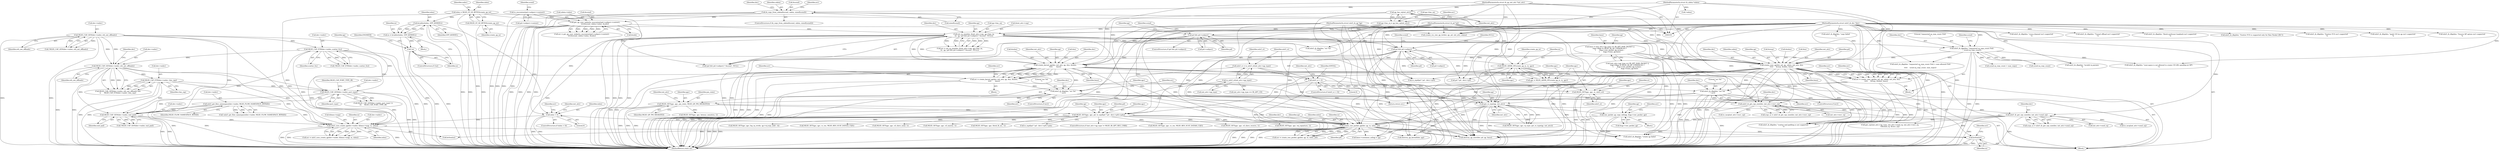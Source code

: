 digraph "0_linux_0625b4ba1a5d4703c7fb01c497bd6c156908af00@API" {
"1001424" [label="(Call,kvfree(in))"];
"1001305" [label="(Call,mlx5_core_create_qp(dev->mdev, &base->mqp, in, inlen))"];
"1001217" [label="(Call,MLX5_CAP_GEN(dev->mdev, end_pad))"];
"1000502" [label="(Call,MLX5_CAP_GEN(dev->mdev, port_type))"];
"1000326" [label="(Call,MLX5_CAP_GEN(dev->mdev, eth_net_offloads))"];
"1000371" [label="(Call,MLX5_CAP_GEN(dev->mdev, eth_net_offloads))"];
"1000332" [label="(Call,MLX5_CAP_ETH(dev->mdev, scatter_fcs))"];
"1000376" [label="(Call,MLX5_CAP_ETH(dev->mdev, vlan_cap))"];
"1000509" [label="(Call,mlx5_get_flow_namespace(dev->mdev, MLX5_FLOW_NAMESPACE_BYPASS))"];
"1000761" [label="(Call,MLX5_ADDR_OF(create_qp_in, in, qpc))"];
"1000122" [label="(Call,MLX5_ST_SZ_BYTES(create_qp_in))"];
"1000737" [label="(Call,!in)"];
"1000731" [label="(Call,in = kvzalloc(inlen, GFP_KERNEL))"];
"1000733" [label="(Call,kvzalloc(inlen, GFP_KERNEL))"];
"1000120" [label="(Call,inlen = MLX5_ST_SZ_BYTES(create_qp_in))"];
"1001252" [label="(Call,inlen < 0)"];
"1001295" [label="(Call,create_raw_packet_qp(dev, qp, in, inlen, pd))"];
"1000578" [label="(Call,set_rq_size(dev, &init_attr->cap, qp->has_rq,\n\t\t\t  qp, (pd && pd->uobject) ? &ucmd : NULL))"];
"1000106" [label="(MethodParameterIn,struct mlx5_ib_dev *dev)"];
"1000570" [label="(Call,qp->has_rq = qp_has_rq(init_attr))"];
"1000574" [label="(Call,qp_has_rq(init_attr))"];
"1000108" [label="(MethodParameterIn,struct ib_qp_init_attr *init_attr)"];
"1000110" [label="(MethodParameterIn,struct mlx5_ib_qp *qp)"];
"1000417" [label="(Call,get_qp_user_index(to_mucontext(pd->uobject->context),\n\t\t\t\t\t&ucmd, udata->inlen, &uidx))"];
"1000418" [label="(Call,to_mucontext(pd->uobject->context))"];
"1000402" [label="(Call,ib_copy_from_udata(&ucmd, udata, sizeof(ucmd)))"];
"1000109" [label="(MethodParameterIn,struct ib_udata *udata)"];
"1000710" [label="(Call,create_kernel_qp(dev, init_attr, qp, &in, &inlen,\n\t\t\t\t\t       base))"];
"1000542" [label="(Call,base = (init_attr->qp_type == IB_QPT_RAW_PACKET ||\n\t\tqp->flags & MLX5_IB_QP_UNDERLAY) ?\n\t       &qp->raw_packet_qp.rq.base :\n\t       &qp->trans_qp.base)"];
"1000687" [label="(Call,create_user_qp(dev, pd, qp, udata, init_attr, &in,\n\t\t\t\t\t     &resp, &inlen, base))"];
"1000622" [label="(Call,mlx5_ib_dbg(dev, \"requested sq_wqe_count (%d)\n\", ucmd.sq_wqe_count))"];
"1000589" [label="(Call,pd && pd->uobject)"];
"1000395" [label="(Call,pd && pd->uobject)"];
"1000107" [label="(MethodParameterIn,struct ib_pd *pd)"];
"1000702" [label="(Call,mlx5_ib_dbg(dev, \"err %d\n\", err))"];
"1000685" [label="(Call,err = create_user_qp(dev, pd, qp, udata, init_attr, &in,\n\t\t\t\t\t     &resp, &inlen, base))"];
"1000721" [label="(Call,mlx5_ib_dbg(dev, \"err %d\n\", err))"];
"1000708" [label="(Call,err = create_kernel_qp(dev, init_attr, qp, &in, &inlen,\n\t\t\t\t\t       base))"];
"1000874" [label="(Call,mlx5_ib_get_cqe_size(dev, init_attr->send_cq))"];
"1000867" [label="(Call,mlx5_ib_get_cqe_size(dev, init_attr->recv_cq))"];
"1001287" [label="(Call,raw_packet_qp_copy_info(qp, &qp->raw_packet_qp))"];
"1000948" [label="(Call,get_rx_type(qp, init_attr))"];
"1000781" [label="(Call,MLX5_SET(qpc, qpc, pd, to_mpd(pd ? pd : devr->p0)->pdn))"];
"1000770" [label="(Call,MLX5_SET(qpc, qpc, pm_state, MLX5_QP_PM_MIGRATED))"];
"1000765" [label="(Call,MLX5_SET(qpc, qpc, st, mlx5_st))"];
"1000759" [label="(Call,qpc = MLX5_ADDR_OF(create_qp_in, in, qpc))"];
"1000170" [label="(Call,mlx5_st < 0)"];
"1000163" [label="(Call,mlx5_st = to_mlx5_st(init_attr->qp_type))"];
"1000165" [label="(Call,to_mlx5_st(init_attr->qp_type))"];
"1000692" [label="(Identifier,init_attr)"];
"1000761" [label="(Call,MLX5_ADDR_OF(create_qp_in, in, qpc))"];
"1000331" [label="(Call,!MLX5_CAP_ETH(dev->mdev, scatter_fcs))"];
"1000506" [label="(Identifier,port_type)"];
"1000741" [label="(Identifier,ENOMEM)"];
"1000662" [label="(Call,mlx5_ib_dbg(dev, \"requested sq_wqe_count (%d) > max allowed (%d)\n\",\n\t\t\t\t\t    ucmd.sq_wqe_count, max_wqes))"];
"1000632" [label="(Identifier,ucmd)"];
"1000371" [label="(Call,MLX5_CAP_GEN(dev->mdev, eth_net_offloads))"];
"1000502" [label="(Call,MLX5_CAP_GEN(dev->mdev, port_type))"];
"1001297" [label="(Identifier,qp)"];
"1000370" [label="(Call,MLX5_CAP_GEN(dev->mdev, eth_net_offloads) &&\n\t\t      MLX5_CAP_ETH(dev->mdev, vlan_cap))"];
"1000107" [label="(MethodParameterIn,struct ib_pd *pd)"];
"1001294" [label="(Identifier,err)"];
"1001217" [label="(Call,MLX5_CAP_GEN(dev->mdev, end_pad))"];
"1000171" [label="(Identifier,mlx5_st)"];
"1000763" [label="(Identifier,in)"];
"1000689" [label="(Identifier,pd)"];
"1000688" [label="(Identifier,dev)"];
"1000815" [label="(Call,MLX5_SET(qpc, qpc, block_lb_mc, 1))"];
"1000297" [label="(Call,mlx5_ib_dbg(dev, \"ipoib UD lso qp isn't supported\n\"))"];
"1001309" [label="(Call,&base->mqp)"];
"1001252" [label="(Call,inlen < 0)"];
"1000377" [label="(Call,dev->mdev)"];
"1000542" [label="(Call,base = (init_attr->qp_type == IB_QPT_RAW_PACKET ||\n\t\tqp->flags & MLX5_IB_QP_UNDERLAY) ?\n\t       &qp->raw_packet_qp.rq.base :\n\t       &qp->trans_qp.base)"];
"1000703" [label="(Identifier,dev)"];
"1000775" [label="(ControlStructure,if (init_attr->qp_type != MLX5_IB_QPT_REG_UMR))"];
"1000419" [label="(Call,pd->uobject->context)"];
"1000396" [label="(Identifier,pd)"];
"1000375" [label="(Identifier,eth_net_offloads)"];
"1000416" [label="(Identifier,err)"];
"1000613" [label="(Block,)"];
"1000719" [label="(ControlStructure,if (err))"];
"1001251" [label="(ControlStructure,if (inlen < 0))"];
"1001223" [label="(Call,mlx5_ib_dbg(dev, \"scatter end padding is not supported\n\"))"];
"1000172" [label="(Literal,0)"];
"1000380" [label="(Identifier,vlan_cap)"];
"1000764" [label="(Identifier,qpc)"];
"1000122" [label="(Call,MLX5_ST_SZ_BYTES(create_qp_in))"];
"1000596" [label="(Identifier,NULL)"];
"1000769" [label="(Identifier,mlx5_st)"];
"1000425" [label="(Identifier,ucmd)"];
"1000395" [label="(Call,pd && pd->uobject)"];
"1000774" [label="(Identifier,MLX5_QP_PM_MIGRATED)"];
"1000588" [label="(Call,(pd && pd->uobject) ? &ucmd : NULL)"];
"1000515" [label="(Call,mlx5_ib_dbg(dev, \"Source QP option isn't supported\n\"))"];
"1000691" [label="(Identifier,udata)"];
"1000716" [label="(Call,&inlen)"];
"1001428" [label="(MethodReturn,static int)"];
"1001408" [label="(Call,destroy_qp_user(dev, pd, qp, base))"];
"1000712" [label="(Identifier,init_attr)"];
"1000686" [label="(Identifier,err)"];
"1000883" [label="(Call,MLX5_SET(qpc, qpc, cs_res, MLX5_RES_SCAT_DATA64_CQE))"];
"1000744" [label="(Identifier,qp)"];
"1000330" [label="(Identifier,eth_net_offloads)"];
"1000704" [label="(Literal,\"err %d\n\")"];
"1000577" [label="(Identifier,err)"];
"1001420" [label="(Call,destroy_qp_kernel(dev, qp))"];
"1000623" [label="(Identifier,dev)"];
"1000867" [label="(Call,mlx5_ib_get_cqe_size(dev, init_attr->recv_cq))"];
"1000572" [label="(Identifier,qp)"];
"1000164" [label="(Identifier,mlx5_st)"];
"1000584" [label="(Call,qp->has_rq)"];
"1000126" [label="(Identifier,mdev)"];
"1001257" [label="(Identifier,err)"];
"1000872" [label="(Call,scqe_sz = mlx5_ib_get_cqe_size(dev, init_attr->send_cq))"];
"1001299" [label="(Identifier,inlen)"];
"1001303" [label="(Call,err = mlx5_core_create_qp(dev->mdev, &base->mqp, in, inlen))"];
"1000735" [label="(Identifier,GFP_KERNEL)"];
"1000409" [label="(Call,mlx5_ib_dbg(dev, \"copy failed\n\"))"];
"1000713" [label="(Identifier,qp)"];
"1000591" [label="(Call,pd->uobject)"];
"1000394" [label="(ControlStructure,if (pd && pd->uobject))"];
"1000424" [label="(Call,&ucmd)"];
"1000770" [label="(Call,MLX5_SET(qpc, qpc, pm_state, MLX5_QP_PM_MIGRATED))"];
"1000726" [label="(Identifier,err)"];
"1000372" [label="(Call,dev->mdev)"];
"1000336" [label="(Identifier,scatter_fcs)"];
"1000580" [label="(Call,&init_attr->cap)"];
"1000622" [label="(Call,mlx5_ib_dbg(dev, \"requested sq_wqe_count (%d)\n\", ucmd.sq_wqe_count))"];
"1000325" [label="(Call,!MLX5_CAP_GEN(dev->mdev, eth_net_offloads))"];
"1000501" [label="(Call,MLX5_CAP_GEN(dev->mdev, port_type) !=\n\t\t\t     MLX5_CAP_PORT_TYPE_IB)"];
"1000690" [label="(Identifier,qp)"];
"1000418" [label="(Call,to_mucontext(pd->uobject->context))"];
"1000727" [label="(Return,return err;)"];
"1000722" [label="(Identifier,dev)"];
"1000397" [label="(Call,pd->uobject)"];
"1000417" [label="(Call,get_qp_user_index(to_mucontext(pd->uobject->context),\n\t\t\t\t\t&ucmd, udata->inlen, &uidx))"];
"1000771" [label="(Identifier,qpc)"];
"1000766" [label="(Identifier,qpc)"];
"1000165" [label="(Call,to_mlx5_st(init_attr->qp_type))"];
"1000784" [label="(Identifier,pd)"];
"1000876" [label="(Call,init_attr->send_cq)"];
"1000783" [label="(Identifier,qpc)"];
"1000738" [label="(Identifier,in)"];
"1000595" [label="(Identifier,ucmd)"];
"1000950" [label="(Identifier,init_attr)"];
"1000767" [label="(Identifier,qpc)"];
"1000240" [label="(Call,mlx5_ib_dbg(dev, \"cross-channel isn't supported\n\"))"];
"1000695" [label="(Call,&resp)"];
"1000475" [label="(Call,mlx5_ib_dbg(dev, \"Tunnel offload isn't supported\n\"))"];
"1000723" [label="(Literal,\"err %d\n\")"];
"1000782" [label="(Identifier,qpc)"];
"1000707" [label="(Block,)"];
"1000575" [label="(Identifier,init_attr)"];
"1000718" [label="(Identifier,base)"];
"1000765" [label="(Call,MLX5_SET(qpc, qpc, st, mlx5_st))"];
"1000685" [label="(Call,err = create_user_qp(dev, pd, qp, udata, init_attr, &in,\n\t\t\t\t\t     &resp, &inlen, base))"];
"1000121" [label="(Identifier,inlen)"];
"1000875" [label="(Identifier,dev)"];
"1000332" [label="(Call,MLX5_CAP_ETH(dev->mdev, scatter_fcs))"];
"1000869" [label="(Call,init_attr->recv_cq)"];
"1000410" [label="(Identifier,dev)"];
"1001298" [label="(Identifier,in)"];
"1000333" [label="(Call,dev->mdev)"];
"1001336" [label="(Call,get_cqs(init_attr->qp_type, init_attr->send_cq, init_attr->recv_cq,\n\t\t&send_cq, &recv_cq))"];
"1000120" [label="(Call,inlen = MLX5_ST_SZ_BYTES(create_qp_in))"];
"1001313" [label="(Identifier,in)"];
"1000734" [label="(Identifier,inlen)"];
"1000513" [label="(Identifier,MLX5_FLOW_NAMESPACE_BYPASS)"];
"1000848" [label="(Call,MLX5_SET(qpc, qpc, cd_slave_receive, 1))"];
"1000802" [label="(Identifier,qp)"];
"1001305" [label="(Call,mlx5_core_create_qp(dev->mdev, &base->mqp, in, inlen))"];
"1001265" [label="(Identifier,init_attr)"];
"1000576" [label="(Call,err = set_rq_size(dev, &init_attr->cap, qp->has_rq,\n\t\t\t  qp, (pd && pd->uobject) ? &ucmd : NULL))"];
"1000625" [label="(Call,ucmd.sq_wqe_count)"];
"1000733" [label="(Call,kvzalloc(inlen, GFP_KERNEL))"];
"1000768" [label="(Identifier,st)"];
"1000406" [label="(Call,sizeof(ucmd))"];
"1001218" [label="(Call,dev->mdev)"];
"1001322" [label="(Call,kvfree(in))"];
"1000503" [label="(Call,dev->mdev)"];
"1001254" [label="(Literal,0)"];
"1000874" [label="(Call,mlx5_ib_get_cqe_size(dev, init_attr->send_cq))"];
"1001314" [label="(Identifier,inlen)"];
"1000378" [label="(Identifier,dev)"];
"1000401" [label="(ControlStructure,if (ib_copy_from_udata(&ucmd, udata, sizeof(ucmd))))"];
"1000110" [label="(MethodParameterIn,struct mlx5_ib_qp *qp)"];
"1000579" [label="(Identifier,dev)"];
"1000868" [label="(Identifier,dev)"];
"1000169" [label="(ControlStructure,if (mlx5_st < 0))"];
"1000106" [label="(MethodParameterIn,struct mlx5_ib_dev *dev)"];
"1000759" [label="(Call,qpc = MLX5_ADDR_OF(create_qp_in, in, qpc))"];
"1000804" [label="(Call,MLX5_SET(qpc, qpc, wq_signature, 1))"];
"1000737" [label="(Call,!in)"];
"1000710" [label="(Call,create_kernel_qp(dev, init_attr, qp, &in, &inlen,\n\t\t\t\t\t       base))"];
"1000702" [label="(Call,mlx5_ib_dbg(dev, \"err %d\n\", err))"];
"1000166" [label="(Call,init_attr->qp_type)"];
"1000405" [label="(Identifier,udata)"];
"1000714" [label="(Call,&in)"];
"1000709" [label="(Identifier,err)"];
"1000720" [label="(Identifier,err)"];
"1000327" [label="(Call,dev->mdev)"];
"1000123" [label="(Identifier,create_qp_in)"];
"1000537" [label="(Identifier,qp)"];
"1000701" [label="(Identifier,err)"];
"1000724" [label="(Identifier,err)"];
"1000787" [label="(Call,pd ? pd : devr->p0)"];
"1000578" [label="(Call,set_rq_size(dev, &init_attr->cap, qp->has_rq,\n\t\t\t  qp, (pd && pd->uobject) ? &ucmd : NULL))"];
"1000404" [label="(Identifier,ucmd)"];
"1000697" [label="(Call,&inlen)"];
"1001296" [label="(Identifier,dev)"];
"1000415" [label="(Call,err = get_qp_user_index(to_mucontext(pd->uobject->context),\n\t\t\t\t\t&ucmd, udata->inlen, &uidx))"];
"1001253" [label="(Identifier,inlen)"];
"1001159" [label="(Call,to_mcq(init_attr->recv_cq))"];
"1000762" [label="(Identifier,create_qp_in)"];
"1000326" [label="(Call,MLX5_CAP_GEN(dev->mdev, eth_net_offloads))"];
"1000570" [label="(Call,qp->has_rq = qp_has_rq(init_attr))"];
"1000693" [label="(Call,&in)"];
"1000923" [label="(Call,MLX5_SET(qpc, qpc, log_rq_stride, qp->rq.wqe_shift - 4))"];
"1001288" [label="(Identifier,qp)"];
"1000795" [label="(Call,MLX5_SET(qpc, qpc, latency_sensitive, 1))"];
"1000175" [label="(Identifier,EINVAL)"];
"1000649" [label="(Call,mlx5_ib_dbg(dev, \"invalid rq params\n\"))"];
"1001273" [label="(Block,)"];
"1000210" [label="(Call,mlx5_ib_dbg(dev, \"block multicast loopback isn't supported\n\"))"];
"1000508" [label="(Call,!mlx5_get_flow_namespace(dev->mdev, MLX5_FLOW_NAMESPACE_BYPASS))"];
"1000108" [label="(MethodParameterIn,struct ib_qp_init_attr *init_attr)"];
"1000402" [label="(Call,ib_copy_from_udata(&ucmd, udata, sizeof(ucmd)))"];
"1000600" [label="(Call,mlx5_ib_dbg(dev, \"err %d\n\", err))"];
"1001143" [label="(Call,to_mcq(init_attr->send_cq))"];
"1001289" [label="(Call,&qp->raw_packet_qp)"];
"1000711" [label="(Identifier,dev)"];
"1000178" [label="(Identifier,init_attr)"];
"1000163" [label="(Call,mlx5_st = to_mlx5_st(init_attr->qp_type))"];
"1001293" [label="(Call,err = create_raw_packet_qp(dev, qp, in, inlen, pd))"];
"1000281" [label="(Call,init_attr->qp_type == IB_QPT_UD)"];
"1000656" [label="(Call,ucmd.sq_wqe_count > max_wqes)"];
"1001300" [label="(Identifier,pd)"];
"1000574" [label="(Call,qp_has_rq(init_attr))"];
"1000778" [label="(Identifier,init_attr)"];
"1001424" [label="(Call,kvfree(in))"];
"1000944" [label="(Call,MLX5_SET(qpc, qpc, rq_type, get_rx_type(qp, init_attr)))"];
"1000732" [label="(Identifier,in)"];
"1000589" [label="(Call,pd && pd->uobject)"];
"1000507" [label="(Identifier,MLX5_CAP_PORT_TYPE_IB)"];
"1000948" [label="(Call,get_rx_type(qp, init_attr))"];
"1000317" [label="(Call,mlx5_ib_dbg(dev, \"Scatter FCS is supported only for Raw Packet QPs\"))"];
"1000403" [label="(Call,&ucmd)"];
"1000889" [label="(Call,MLX5_SET(qpc, qpc, cs_res, MLX5_RES_SCAT_DATA32_CQE))"];
"1000837" [label="(Call,MLX5_SET(qpc, qpc, cd_slave_send, 1))"];
"1000865" [label="(Call,rcqe_sz = mlx5_ib_get_cqe_size(dev, init_attr->recv_cq))"];
"1000700" [label="(ControlStructure,if (err))"];
"1000590" [label="(Identifier,pd)"];
"1001295" [label="(Call,create_raw_packet_qp(dev, qp, in, inlen, pd))"];
"1001425" [label="(Identifier,in)"];
"1001324" [label="(Call,base->container_mibqp = qp)"];
"1000786" [label="(Call,to_mpd(pd ? pd : devr->p0))"];
"1000376" [label="(Call,MLX5_CAP_ETH(dev->mdev, vlan_cap))"];
"1000772" [label="(Identifier,qpc)"];
"1000687" [label="(Call,create_user_qp(dev, pd, qp, udata, init_attr, &in,\n\t\t\t\t\t     &resp, &inlen, base))"];
"1001306" [label="(Call,dev->mdev)"];
"1000587" [label="(Identifier,qp)"];
"1001287" [label="(Call,raw_packet_qp_copy_info(qp, &qp->raw_packet_qp))"];
"1001427" [label="(Identifier,err)"];
"1000736" [label="(ControlStructure,if (!in))"];
"1000543" [label="(Identifier,base)"];
"1000624" [label="(Literal,\"requested sq_wqe_count (%d)\n\")"];
"1001221" [label="(Identifier,end_pad)"];
"1001216" [label="(Call,!MLX5_CAP_GEN(dev->mdev, end_pad))"];
"1000109" [label="(MethodParameterIn,struct ib_udata *udata)"];
"1000509" [label="(Call,mlx5_get_flow_namespace(dev->mdev, MLX5_FLOW_NAMESPACE_BYPASS))"];
"1000785" [label="(Call,to_mpd(pd ? pd : devr->p0)->pdn)"];
"1000826" [label="(Call,MLX5_SET(qpc, qpc, cd_master, 1))"];
"1000773" [label="(Identifier,pm_state)"];
"1000170" [label="(Call,mlx5_st < 0)"];
"1000760" [label="(Identifier,qpc)"];
"1000705" [label="(Identifier,err)"];
"1000544" [label="(Call,(init_attr->qp_type == IB_QPT_RAW_PACKET ||\n\t\tqp->flags & MLX5_IB_QP_UNDERLAY) ?\n\t       &qp->raw_packet_qp.rq.base :\n\t       &qp->trans_qp.base)"];
"1000679" [label="(Call,mlx5_ib_dbg(dev, \"user-space is not allowed to create UD QPs spoofing as QP1\n\"))"];
"1000426" [label="(Call,udata->inlen)"];
"1000731" [label="(Call,in = kvzalloc(inlen, GFP_KERNEL))"];
"1000111" [label="(Block,)"];
"1001318" [label="(Call,mlx5_ib_dbg(dev, \"create qp failed\n\"))"];
"1000730" [label="(Block,)"];
"1000338" [label="(Call,mlx5_ib_dbg(dev, \"Scatter FCS isn't supported\n\"))"];
"1000721" [label="(Call,mlx5_ib_dbg(dev, \"err %d\n\", err))"];
"1000781" [label="(Call,MLX5_SET(qpc, qpc, pd, to_mpd(pd ? pd : devr->p0)->pdn))"];
"1000189" [label="(Call,create_rss_raw_qp_tir(dev, qp, pd, init_attr, udata))"];
"1000699" [label="(Identifier,base)"];
"1000510" [label="(Call,dev->mdev)"];
"1000429" [label="(Call,&uidx)"];
"1000949" [label="(Identifier,qp)"];
"1000571" [label="(Call,qp->has_rq)"];
"1000182" [label="(Call,!udata)"];
"1000708" [label="(Call,err = create_kernel_qp(dev, init_attr, qp, &in, &inlen,\n\t\t\t\t\t       base))"];
"1001424" -> "1000111"  [label="AST: "];
"1001424" -> "1001425"  [label="CFG: "];
"1001425" -> "1001424"  [label="AST: "];
"1001427" -> "1001424"  [label="CFG: "];
"1001424" -> "1001428"  [label="DDG: "];
"1001424" -> "1001428"  [label="DDG: "];
"1001305" -> "1001424"  [label="DDG: "];
"1000761" -> "1001424"  [label="DDG: "];
"1001295" -> "1001424"  [label="DDG: "];
"1001305" -> "1001303"  [label="AST: "];
"1001305" -> "1001314"  [label="CFG: "];
"1001306" -> "1001305"  [label="AST: "];
"1001309" -> "1001305"  [label="AST: "];
"1001313" -> "1001305"  [label="AST: "];
"1001314" -> "1001305"  [label="AST: "];
"1001303" -> "1001305"  [label="CFG: "];
"1001305" -> "1001428"  [label="DDG: "];
"1001305" -> "1001428"  [label="DDG: "];
"1001305" -> "1001428"  [label="DDG: "];
"1001305" -> "1001303"  [label="DDG: "];
"1001305" -> "1001303"  [label="DDG: "];
"1001305" -> "1001303"  [label="DDG: "];
"1001305" -> "1001303"  [label="DDG: "];
"1001217" -> "1001305"  [label="DDG: "];
"1000502" -> "1001305"  [label="DDG: "];
"1000371" -> "1001305"  [label="DDG: "];
"1000376" -> "1001305"  [label="DDG: "];
"1000332" -> "1001305"  [label="DDG: "];
"1000326" -> "1001305"  [label="DDG: "];
"1000509" -> "1001305"  [label="DDG: "];
"1000761" -> "1001305"  [label="DDG: "];
"1001252" -> "1001305"  [label="DDG: "];
"1001305" -> "1001322"  [label="DDG: "];
"1001217" -> "1001216"  [label="AST: "];
"1001217" -> "1001221"  [label="CFG: "];
"1001218" -> "1001217"  [label="AST: "];
"1001221" -> "1001217"  [label="AST: "];
"1001216" -> "1001217"  [label="CFG: "];
"1001217" -> "1001428"  [label="DDG: "];
"1001217" -> "1001428"  [label="DDG: "];
"1001217" -> "1001216"  [label="DDG: "];
"1001217" -> "1001216"  [label="DDG: "];
"1000502" -> "1001217"  [label="DDG: "];
"1000371" -> "1001217"  [label="DDG: "];
"1000376" -> "1001217"  [label="DDG: "];
"1000332" -> "1001217"  [label="DDG: "];
"1000326" -> "1001217"  [label="DDG: "];
"1000509" -> "1001217"  [label="DDG: "];
"1000502" -> "1000501"  [label="AST: "];
"1000502" -> "1000506"  [label="CFG: "];
"1000503" -> "1000502"  [label="AST: "];
"1000506" -> "1000502"  [label="AST: "];
"1000507" -> "1000502"  [label="CFG: "];
"1000502" -> "1001428"  [label="DDG: "];
"1000502" -> "1001428"  [label="DDG: "];
"1000502" -> "1000501"  [label="DDG: "];
"1000502" -> "1000501"  [label="DDG: "];
"1000326" -> "1000502"  [label="DDG: "];
"1000371" -> "1000502"  [label="DDG: "];
"1000376" -> "1000502"  [label="DDG: "];
"1000332" -> "1000502"  [label="DDG: "];
"1000502" -> "1000509"  [label="DDG: "];
"1000326" -> "1000325"  [label="AST: "];
"1000326" -> "1000330"  [label="CFG: "];
"1000327" -> "1000326"  [label="AST: "];
"1000330" -> "1000326"  [label="AST: "];
"1000325" -> "1000326"  [label="CFG: "];
"1000326" -> "1001428"  [label="DDG: "];
"1000326" -> "1001428"  [label="DDG: "];
"1000326" -> "1000325"  [label="DDG: "];
"1000326" -> "1000325"  [label="DDG: "];
"1000326" -> "1000332"  [label="DDG: "];
"1000326" -> "1000371"  [label="DDG: "];
"1000326" -> "1000371"  [label="DDG: "];
"1000371" -> "1000370"  [label="AST: "];
"1000371" -> "1000375"  [label="CFG: "];
"1000372" -> "1000371"  [label="AST: "];
"1000375" -> "1000371"  [label="AST: "];
"1000378" -> "1000371"  [label="CFG: "];
"1000370" -> "1000371"  [label="CFG: "];
"1000371" -> "1001428"  [label="DDG: "];
"1000371" -> "1001428"  [label="DDG: "];
"1000371" -> "1000370"  [label="DDG: "];
"1000371" -> "1000370"  [label="DDG: "];
"1000332" -> "1000371"  [label="DDG: "];
"1000371" -> "1000376"  [label="DDG: "];
"1000332" -> "1000331"  [label="AST: "];
"1000332" -> "1000336"  [label="CFG: "];
"1000333" -> "1000332"  [label="AST: "];
"1000336" -> "1000332"  [label="AST: "];
"1000331" -> "1000332"  [label="CFG: "];
"1000332" -> "1001428"  [label="DDG: "];
"1000332" -> "1001428"  [label="DDG: "];
"1000332" -> "1000331"  [label="DDG: "];
"1000332" -> "1000331"  [label="DDG: "];
"1000376" -> "1000370"  [label="AST: "];
"1000376" -> "1000380"  [label="CFG: "];
"1000377" -> "1000376"  [label="AST: "];
"1000380" -> "1000376"  [label="AST: "];
"1000370" -> "1000376"  [label="CFG: "];
"1000376" -> "1001428"  [label="DDG: "];
"1000376" -> "1001428"  [label="DDG: "];
"1000376" -> "1000370"  [label="DDG: "];
"1000376" -> "1000370"  [label="DDG: "];
"1000509" -> "1000508"  [label="AST: "];
"1000509" -> "1000513"  [label="CFG: "];
"1000510" -> "1000509"  [label="AST: "];
"1000513" -> "1000509"  [label="AST: "];
"1000508" -> "1000509"  [label="CFG: "];
"1000509" -> "1001428"  [label="DDG: "];
"1000509" -> "1001428"  [label="DDG: "];
"1000509" -> "1000508"  [label="DDG: "];
"1000509" -> "1000508"  [label="DDG: "];
"1000761" -> "1000759"  [label="AST: "];
"1000761" -> "1000764"  [label="CFG: "];
"1000762" -> "1000761"  [label="AST: "];
"1000763" -> "1000761"  [label="AST: "];
"1000764" -> "1000761"  [label="AST: "];
"1000759" -> "1000761"  [label="CFG: "];
"1000761" -> "1001428"  [label="DDG: "];
"1000761" -> "1000759"  [label="DDG: "];
"1000761" -> "1000759"  [label="DDG: "];
"1000761" -> "1000759"  [label="DDG: "];
"1000122" -> "1000761"  [label="DDG: "];
"1000737" -> "1000761"  [label="DDG: "];
"1000761" -> "1001295"  [label="DDG: "];
"1000122" -> "1000120"  [label="AST: "];
"1000122" -> "1000123"  [label="CFG: "];
"1000123" -> "1000122"  [label="AST: "];
"1000120" -> "1000122"  [label="CFG: "];
"1000122" -> "1001428"  [label="DDG: "];
"1000122" -> "1000120"  [label="DDG: "];
"1000737" -> "1000736"  [label="AST: "];
"1000737" -> "1000738"  [label="CFG: "];
"1000738" -> "1000737"  [label="AST: "];
"1000741" -> "1000737"  [label="CFG: "];
"1000744" -> "1000737"  [label="CFG: "];
"1000737" -> "1001428"  [label="DDG: "];
"1000737" -> "1001428"  [label="DDG: "];
"1000731" -> "1000737"  [label="DDG: "];
"1000731" -> "1000730"  [label="AST: "];
"1000731" -> "1000733"  [label="CFG: "];
"1000732" -> "1000731"  [label="AST: "];
"1000733" -> "1000731"  [label="AST: "];
"1000738" -> "1000731"  [label="CFG: "];
"1000731" -> "1001428"  [label="DDG: "];
"1000733" -> "1000731"  [label="DDG: "];
"1000733" -> "1000731"  [label="DDG: "];
"1000733" -> "1000735"  [label="CFG: "];
"1000734" -> "1000733"  [label="AST: "];
"1000735" -> "1000733"  [label="AST: "];
"1000733" -> "1001428"  [label="DDG: "];
"1000733" -> "1001428"  [label="DDG: "];
"1000120" -> "1000733"  [label="DDG: "];
"1000733" -> "1001252"  [label="DDG: "];
"1000120" -> "1000111"  [label="AST: "];
"1000121" -> "1000120"  [label="AST: "];
"1000126" -> "1000120"  [label="CFG: "];
"1000120" -> "1001428"  [label="DDG: "];
"1000120" -> "1001428"  [label="DDG: "];
"1000120" -> "1001252"  [label="DDG: "];
"1001252" -> "1001251"  [label="AST: "];
"1001252" -> "1001254"  [label="CFG: "];
"1001253" -> "1001252"  [label="AST: "];
"1001254" -> "1001252"  [label="AST: "];
"1001257" -> "1001252"  [label="CFG: "];
"1001265" -> "1001252"  [label="CFG: "];
"1001252" -> "1001428"  [label="DDG: "];
"1001252" -> "1001428"  [label="DDG: "];
"1001252" -> "1001295"  [label="DDG: "];
"1001295" -> "1001293"  [label="AST: "];
"1001295" -> "1001300"  [label="CFG: "];
"1001296" -> "1001295"  [label="AST: "];
"1001297" -> "1001295"  [label="AST: "];
"1001298" -> "1001295"  [label="AST: "];
"1001299" -> "1001295"  [label="AST: "];
"1001300" -> "1001295"  [label="AST: "];
"1001293" -> "1001295"  [label="CFG: "];
"1001295" -> "1001428"  [label="DDG: "];
"1001295" -> "1001428"  [label="DDG: "];
"1001295" -> "1001428"  [label="DDG: "];
"1001295" -> "1001428"  [label="DDG: "];
"1001295" -> "1001293"  [label="DDG: "];
"1001295" -> "1001293"  [label="DDG: "];
"1001295" -> "1001293"  [label="DDG: "];
"1001295" -> "1001293"  [label="DDG: "];
"1001295" -> "1001293"  [label="DDG: "];
"1000578" -> "1001295"  [label="DDG: "];
"1000710" -> "1001295"  [label="DDG: "];
"1000687" -> "1001295"  [label="DDG: "];
"1000687" -> "1001295"  [label="DDG: "];
"1000702" -> "1001295"  [label="DDG: "];
"1000721" -> "1001295"  [label="DDG: "];
"1000874" -> "1001295"  [label="DDG: "];
"1000106" -> "1001295"  [label="DDG: "];
"1001287" -> "1001295"  [label="DDG: "];
"1000110" -> "1001295"  [label="DDG: "];
"1000589" -> "1001295"  [label="DDG: "];
"1000781" -> "1001295"  [label="DDG: "];
"1000107" -> "1001295"  [label="DDG: "];
"1001295" -> "1001318"  [label="DDG: "];
"1001295" -> "1001322"  [label="DDG: "];
"1001295" -> "1001324"  [label="DDG: "];
"1001295" -> "1001408"  [label="DDG: "];
"1001295" -> "1001408"  [label="DDG: "];
"1001295" -> "1001420"  [label="DDG: "];
"1000578" -> "1000576"  [label="AST: "];
"1000578" -> "1000588"  [label="CFG: "];
"1000579" -> "1000578"  [label="AST: "];
"1000580" -> "1000578"  [label="AST: "];
"1000584" -> "1000578"  [label="AST: "];
"1000587" -> "1000578"  [label="AST: "];
"1000588" -> "1000578"  [label="AST: "];
"1000576" -> "1000578"  [label="CFG: "];
"1000578" -> "1001428"  [label="DDG: "];
"1000578" -> "1001428"  [label="DDG: "];
"1000578" -> "1001428"  [label="DDG: "];
"1000578" -> "1001428"  [label="DDG: "];
"1000578" -> "1001428"  [label="DDG: "];
"1000578" -> "1000576"  [label="DDG: "];
"1000578" -> "1000576"  [label="DDG: "];
"1000578" -> "1000576"  [label="DDG: "];
"1000578" -> "1000576"  [label="DDG: "];
"1000578" -> "1000576"  [label="DDG: "];
"1000106" -> "1000578"  [label="DDG: "];
"1000570" -> "1000578"  [label="DDG: "];
"1000110" -> "1000578"  [label="DDG: "];
"1000417" -> "1000578"  [label="DDG: "];
"1000578" -> "1000600"  [label="DDG: "];
"1000578" -> "1000622"  [label="DDG: "];
"1000578" -> "1000687"  [label="DDG: "];
"1000578" -> "1000710"  [label="DDG: "];
"1000578" -> "1000710"  [label="DDG: "];
"1000578" -> "1000867"  [label="DDG: "];
"1000578" -> "1000948"  [label="DDG: "];
"1000578" -> "1001223"  [label="DDG: "];
"1000578" -> "1001318"  [label="DDG: "];
"1000106" -> "1000105"  [label="AST: "];
"1000106" -> "1001428"  [label="DDG: "];
"1000106" -> "1000189"  [label="DDG: "];
"1000106" -> "1000210"  [label="DDG: "];
"1000106" -> "1000240"  [label="DDG: "];
"1000106" -> "1000297"  [label="DDG: "];
"1000106" -> "1000317"  [label="DDG: "];
"1000106" -> "1000338"  [label="DDG: "];
"1000106" -> "1000409"  [label="DDG: "];
"1000106" -> "1000475"  [label="DDG: "];
"1000106" -> "1000515"  [label="DDG: "];
"1000106" -> "1000600"  [label="DDG: "];
"1000106" -> "1000622"  [label="DDG: "];
"1000106" -> "1000649"  [label="DDG: "];
"1000106" -> "1000662"  [label="DDG: "];
"1000106" -> "1000679"  [label="DDG: "];
"1000106" -> "1000687"  [label="DDG: "];
"1000106" -> "1000702"  [label="DDG: "];
"1000106" -> "1000710"  [label="DDG: "];
"1000106" -> "1000721"  [label="DDG: "];
"1000106" -> "1000867"  [label="DDG: "];
"1000106" -> "1000874"  [label="DDG: "];
"1000106" -> "1001223"  [label="DDG: "];
"1000106" -> "1001318"  [label="DDG: "];
"1000106" -> "1001408"  [label="DDG: "];
"1000106" -> "1001420"  [label="DDG: "];
"1000570" -> "1000111"  [label="AST: "];
"1000570" -> "1000574"  [label="CFG: "];
"1000571" -> "1000570"  [label="AST: "];
"1000574" -> "1000570"  [label="AST: "];
"1000577" -> "1000570"  [label="CFG: "];
"1000570" -> "1001428"  [label="DDG: "];
"1000574" -> "1000570"  [label="DDG: "];
"1000574" -> "1000575"  [label="CFG: "];
"1000575" -> "1000574"  [label="AST: "];
"1000574" -> "1001428"  [label="DDG: "];
"1000108" -> "1000574"  [label="DDG: "];
"1000574" -> "1000687"  [label="DDG: "];
"1000574" -> "1000710"  [label="DDG: "];
"1000574" -> "1000948"  [label="DDG: "];
"1000108" -> "1000105"  [label="AST: "];
"1000108" -> "1001428"  [label="DDG: "];
"1000108" -> "1000189"  [label="DDG: "];
"1000108" -> "1000687"  [label="DDG: "];
"1000108" -> "1000710"  [label="DDG: "];
"1000108" -> "1000948"  [label="DDG: "];
"1000110" -> "1000105"  [label="AST: "];
"1000110" -> "1001428"  [label="DDG: "];
"1000110" -> "1000189"  [label="DDG: "];
"1000110" -> "1000687"  [label="DDG: "];
"1000110" -> "1000710"  [label="DDG: "];
"1000110" -> "1000948"  [label="DDG: "];
"1000110" -> "1001287"  [label="DDG: "];
"1000110" -> "1001324"  [label="DDG: "];
"1000110" -> "1001408"  [label="DDG: "];
"1000110" -> "1001420"  [label="DDG: "];
"1000417" -> "1000415"  [label="AST: "];
"1000417" -> "1000429"  [label="CFG: "];
"1000418" -> "1000417"  [label="AST: "];
"1000424" -> "1000417"  [label="AST: "];
"1000426" -> "1000417"  [label="AST: "];
"1000429" -> "1000417"  [label="AST: "];
"1000415" -> "1000417"  [label="CFG: "];
"1000417" -> "1001428"  [label="DDG: "];
"1000417" -> "1001428"  [label="DDG: "];
"1000417" -> "1001428"  [label="DDG: "];
"1000417" -> "1001428"  [label="DDG: "];
"1000417" -> "1000415"  [label="DDG: "];
"1000417" -> "1000415"  [label="DDG: "];
"1000417" -> "1000415"  [label="DDG: "];
"1000417" -> "1000415"  [label="DDG: "];
"1000418" -> "1000417"  [label="DDG: "];
"1000402" -> "1000417"  [label="DDG: "];
"1000417" -> "1000588"  [label="DDG: "];
"1000418" -> "1000419"  [label="CFG: "];
"1000419" -> "1000418"  [label="AST: "];
"1000425" -> "1000418"  [label="CFG: "];
"1000418" -> "1001428"  [label="DDG: "];
"1000402" -> "1000401"  [label="AST: "];
"1000402" -> "1000406"  [label="CFG: "];
"1000403" -> "1000402"  [label="AST: "];
"1000405" -> "1000402"  [label="AST: "];
"1000406" -> "1000402"  [label="AST: "];
"1000410" -> "1000402"  [label="CFG: "];
"1000416" -> "1000402"  [label="CFG: "];
"1000402" -> "1001428"  [label="DDG: "];
"1000402" -> "1001428"  [label="DDG: "];
"1000402" -> "1001428"  [label="DDG: "];
"1000109" -> "1000402"  [label="DDG: "];
"1000402" -> "1000687"  [label="DDG: "];
"1000109" -> "1000105"  [label="AST: "];
"1000109" -> "1001428"  [label="DDG: "];
"1000109" -> "1000182"  [label="DDG: "];
"1000109" -> "1000189"  [label="DDG: "];
"1000109" -> "1000687"  [label="DDG: "];
"1000710" -> "1000708"  [label="AST: "];
"1000710" -> "1000718"  [label="CFG: "];
"1000711" -> "1000710"  [label="AST: "];
"1000712" -> "1000710"  [label="AST: "];
"1000713" -> "1000710"  [label="AST: "];
"1000714" -> "1000710"  [label="AST: "];
"1000716" -> "1000710"  [label="AST: "];
"1000718" -> "1000710"  [label="AST: "];
"1000708" -> "1000710"  [label="CFG: "];
"1000710" -> "1001428"  [label="DDG: "];
"1000710" -> "1001428"  [label="DDG: "];
"1000710" -> "1001428"  [label="DDG: "];
"1000710" -> "1001428"  [label="DDG: "];
"1000710" -> "1001428"  [label="DDG: "];
"1000710" -> "1001428"  [label="DDG: "];
"1000710" -> "1000708"  [label="DDG: "];
"1000710" -> "1000708"  [label="DDG: "];
"1000710" -> "1000708"  [label="DDG: "];
"1000710" -> "1000708"  [label="DDG: "];
"1000710" -> "1000708"  [label="DDG: "];
"1000710" -> "1000708"  [label="DDG: "];
"1000542" -> "1000710"  [label="DDG: "];
"1000710" -> "1000721"  [label="DDG: "];
"1000710" -> "1000867"  [label="DDG: "];
"1000710" -> "1000948"  [label="DDG: "];
"1000710" -> "1000948"  [label="DDG: "];
"1000710" -> "1001223"  [label="DDG: "];
"1000710" -> "1001318"  [label="DDG: "];
"1000710" -> "1001408"  [label="DDG: "];
"1000542" -> "1000111"  [label="AST: "];
"1000542" -> "1000544"  [label="CFG: "];
"1000543" -> "1000542"  [label="AST: "];
"1000544" -> "1000542"  [label="AST: "];
"1000572" -> "1000542"  [label="CFG: "];
"1000542" -> "1001428"  [label="DDG: "];
"1000542" -> "1001428"  [label="DDG: "];
"1000542" -> "1000687"  [label="DDG: "];
"1000542" -> "1001408"  [label="DDG: "];
"1000687" -> "1000685"  [label="AST: "];
"1000687" -> "1000699"  [label="CFG: "];
"1000688" -> "1000687"  [label="AST: "];
"1000689" -> "1000687"  [label="AST: "];
"1000690" -> "1000687"  [label="AST: "];
"1000691" -> "1000687"  [label="AST: "];
"1000692" -> "1000687"  [label="AST: "];
"1000693" -> "1000687"  [label="AST: "];
"1000695" -> "1000687"  [label="AST: "];
"1000697" -> "1000687"  [label="AST: "];
"1000699" -> "1000687"  [label="AST: "];
"1000685" -> "1000687"  [label="CFG: "];
"1000687" -> "1001428"  [label="DDG: "];
"1000687" -> "1001428"  [label="DDG: "];
"1000687" -> "1001428"  [label="DDG: "];
"1000687" -> "1001428"  [label="DDG: "];
"1000687" -> "1001428"  [label="DDG: "];
"1000687" -> "1001428"  [label="DDG: "];
"1000687" -> "1001428"  [label="DDG: "];
"1000687" -> "1001428"  [label="DDG: "];
"1000687" -> "1001428"  [label="DDG: "];
"1000687" -> "1000685"  [label="DDG: "];
"1000687" -> "1000685"  [label="DDG: "];
"1000687" -> "1000685"  [label="DDG: "];
"1000687" -> "1000685"  [label="DDG: "];
"1000687" -> "1000685"  [label="DDG: "];
"1000687" -> "1000685"  [label="DDG: "];
"1000687" -> "1000685"  [label="DDG: "];
"1000687" -> "1000685"  [label="DDG: "];
"1000687" -> "1000685"  [label="DDG: "];
"1000622" -> "1000687"  [label="DDG: "];
"1000589" -> "1000687"  [label="DDG: "];
"1000107" -> "1000687"  [label="DDG: "];
"1000687" -> "1000702"  [label="DDG: "];
"1000687" -> "1000781"  [label="DDG: "];
"1000687" -> "1000786"  [label="DDG: "];
"1000687" -> "1000787"  [label="DDG: "];
"1000687" -> "1000867"  [label="DDG: "];
"1000687" -> "1000948"  [label="DDG: "];
"1000687" -> "1000948"  [label="DDG: "];
"1000687" -> "1001223"  [label="DDG: "];
"1000687" -> "1001318"  [label="DDG: "];
"1000687" -> "1001408"  [label="DDG: "];
"1000687" -> "1001408"  [label="DDG: "];
"1000622" -> "1000613"  [label="AST: "];
"1000622" -> "1000625"  [label="CFG: "];
"1000623" -> "1000622"  [label="AST: "];
"1000624" -> "1000622"  [label="AST: "];
"1000625" -> "1000622"  [label="AST: "];
"1000632" -> "1000622"  [label="CFG: "];
"1000622" -> "1001428"  [label="DDG: "];
"1000622" -> "1001428"  [label="DDG: "];
"1000622" -> "1000649"  [label="DDG: "];
"1000622" -> "1000656"  [label="DDG: "];
"1000622" -> "1000662"  [label="DDG: "];
"1000622" -> "1000679"  [label="DDG: "];
"1000589" -> "1000588"  [label="AST: "];
"1000589" -> "1000590"  [label="CFG: "];
"1000589" -> "1000591"  [label="CFG: "];
"1000590" -> "1000589"  [label="AST: "];
"1000591" -> "1000589"  [label="AST: "];
"1000595" -> "1000589"  [label="CFG: "];
"1000596" -> "1000589"  [label="CFG: "];
"1000589" -> "1001428"  [label="DDG: "];
"1000589" -> "1001428"  [label="DDG: "];
"1000395" -> "1000589"  [label="DDG: "];
"1000395" -> "1000589"  [label="DDG: "];
"1000107" -> "1000589"  [label="DDG: "];
"1000589" -> "1000781"  [label="DDG: "];
"1000589" -> "1000786"  [label="DDG: "];
"1000589" -> "1000787"  [label="DDG: "];
"1000589" -> "1001408"  [label="DDG: "];
"1000395" -> "1000394"  [label="AST: "];
"1000395" -> "1000396"  [label="CFG: "];
"1000395" -> "1000397"  [label="CFG: "];
"1000396" -> "1000395"  [label="AST: "];
"1000397" -> "1000395"  [label="AST: "];
"1000404" -> "1000395"  [label="CFG: "];
"1000537" -> "1000395"  [label="CFG: "];
"1000395" -> "1001428"  [label="DDG: "];
"1000395" -> "1001428"  [label="DDG: "];
"1000395" -> "1001428"  [label="DDG: "];
"1000107" -> "1000395"  [label="DDG: "];
"1000107" -> "1000105"  [label="AST: "];
"1000107" -> "1001428"  [label="DDG: "];
"1000107" -> "1000189"  [label="DDG: "];
"1000107" -> "1000781"  [label="DDG: "];
"1000107" -> "1000786"  [label="DDG: "];
"1000107" -> "1000787"  [label="DDG: "];
"1000107" -> "1001408"  [label="DDG: "];
"1000702" -> "1000700"  [label="AST: "];
"1000702" -> "1000705"  [label="CFG: "];
"1000703" -> "1000702"  [label="AST: "];
"1000704" -> "1000702"  [label="AST: "];
"1000705" -> "1000702"  [label="AST: "];
"1000726" -> "1000702"  [label="CFG: "];
"1000702" -> "1001428"  [label="DDG: "];
"1000702" -> "1001428"  [label="DDG: "];
"1000702" -> "1001428"  [label="DDG: "];
"1000685" -> "1000702"  [label="DDG: "];
"1000702" -> "1000727"  [label="DDG: "];
"1000702" -> "1000867"  [label="DDG: "];
"1000702" -> "1001223"  [label="DDG: "];
"1000702" -> "1001318"  [label="DDG: "];
"1000685" -> "1000613"  [label="AST: "];
"1000686" -> "1000685"  [label="AST: "];
"1000701" -> "1000685"  [label="CFG: "];
"1000685" -> "1001428"  [label="DDG: "];
"1000685" -> "1001428"  [label="DDG: "];
"1000685" -> "1000727"  [label="DDG: "];
"1000721" -> "1000719"  [label="AST: "];
"1000721" -> "1000724"  [label="CFG: "];
"1000722" -> "1000721"  [label="AST: "];
"1000723" -> "1000721"  [label="AST: "];
"1000724" -> "1000721"  [label="AST: "];
"1000726" -> "1000721"  [label="CFG: "];
"1000721" -> "1001428"  [label="DDG: "];
"1000721" -> "1001428"  [label="DDG: "];
"1000721" -> "1001428"  [label="DDG: "];
"1000708" -> "1000721"  [label="DDG: "];
"1000721" -> "1000727"  [label="DDG: "];
"1000721" -> "1000867"  [label="DDG: "];
"1000721" -> "1001223"  [label="DDG: "];
"1000721" -> "1001318"  [label="DDG: "];
"1000708" -> "1000707"  [label="AST: "];
"1000709" -> "1000708"  [label="AST: "];
"1000720" -> "1000708"  [label="CFG: "];
"1000708" -> "1001428"  [label="DDG: "];
"1000708" -> "1001428"  [label="DDG: "];
"1000708" -> "1000727"  [label="DDG: "];
"1000874" -> "1000872"  [label="AST: "];
"1000874" -> "1000876"  [label="CFG: "];
"1000875" -> "1000874"  [label="AST: "];
"1000876" -> "1000874"  [label="AST: "];
"1000872" -> "1000874"  [label="CFG: "];
"1000874" -> "1001428"  [label="DDG: "];
"1000874" -> "1001428"  [label="DDG: "];
"1000874" -> "1000872"  [label="DDG: "];
"1000874" -> "1000872"  [label="DDG: "];
"1000867" -> "1000874"  [label="DDG: "];
"1000874" -> "1001143"  [label="DDG: "];
"1000874" -> "1001223"  [label="DDG: "];
"1000874" -> "1001318"  [label="DDG: "];
"1000874" -> "1001336"  [label="DDG: "];
"1000867" -> "1000865"  [label="AST: "];
"1000867" -> "1000869"  [label="CFG: "];
"1000868" -> "1000867"  [label="AST: "];
"1000869" -> "1000867"  [label="AST: "];
"1000865" -> "1000867"  [label="CFG: "];
"1000867" -> "1001428"  [label="DDG: "];
"1000867" -> "1000865"  [label="DDG: "];
"1000867" -> "1000865"  [label="DDG: "];
"1000867" -> "1001159"  [label="DDG: "];
"1000867" -> "1001336"  [label="DDG: "];
"1001287" -> "1001273"  [label="AST: "];
"1001287" -> "1001289"  [label="CFG: "];
"1001288" -> "1001287"  [label="AST: "];
"1001289" -> "1001287"  [label="AST: "];
"1001294" -> "1001287"  [label="CFG: "];
"1001287" -> "1001428"  [label="DDG: "];
"1001287" -> "1001428"  [label="DDG: "];
"1000948" -> "1001287"  [label="DDG: "];
"1000948" -> "1000944"  [label="AST: "];
"1000948" -> "1000950"  [label="CFG: "];
"1000949" -> "1000948"  [label="AST: "];
"1000950" -> "1000948"  [label="AST: "];
"1000944" -> "1000948"  [label="CFG: "];
"1000948" -> "1001428"  [label="DDG: "];
"1000948" -> "1001428"  [label="DDG: "];
"1000948" -> "1000944"  [label="DDG: "];
"1000948" -> "1000944"  [label="DDG: "];
"1000948" -> "1001324"  [label="DDG: "];
"1000948" -> "1001408"  [label="DDG: "];
"1000948" -> "1001420"  [label="DDG: "];
"1000781" -> "1000775"  [label="AST: "];
"1000781" -> "1000785"  [label="CFG: "];
"1000782" -> "1000781"  [label="AST: "];
"1000783" -> "1000781"  [label="AST: "];
"1000784" -> "1000781"  [label="AST: "];
"1000785" -> "1000781"  [label="AST: "];
"1000802" -> "1000781"  [label="CFG: "];
"1000781" -> "1001428"  [label="DDG: "];
"1000781" -> "1001428"  [label="DDG: "];
"1000781" -> "1001428"  [label="DDG: "];
"1000770" -> "1000781"  [label="DDG: "];
"1000781" -> "1000804"  [label="DDG: "];
"1000781" -> "1000815"  [label="DDG: "];
"1000781" -> "1000826"  [label="DDG: "];
"1000781" -> "1000837"  [label="DDG: "];
"1000781" -> "1000848"  [label="DDG: "];
"1000781" -> "1000883"  [label="DDG: "];
"1000781" -> "1000889"  [label="DDG: "];
"1000781" -> "1000923"  [label="DDG: "];
"1000781" -> "1000944"  [label="DDG: "];
"1000781" -> "1001408"  [label="DDG: "];
"1000770" -> "1000111"  [label="AST: "];
"1000770" -> "1000774"  [label="CFG: "];
"1000771" -> "1000770"  [label="AST: "];
"1000772" -> "1000770"  [label="AST: "];
"1000773" -> "1000770"  [label="AST: "];
"1000774" -> "1000770"  [label="AST: "];
"1000778" -> "1000770"  [label="CFG: "];
"1000770" -> "1001428"  [label="DDG: "];
"1000770" -> "1001428"  [label="DDG: "];
"1000770" -> "1001428"  [label="DDG: "];
"1000765" -> "1000770"  [label="DDG: "];
"1000770" -> "1000795"  [label="DDG: "];
"1000765" -> "1000111"  [label="AST: "];
"1000765" -> "1000769"  [label="CFG: "];
"1000766" -> "1000765"  [label="AST: "];
"1000767" -> "1000765"  [label="AST: "];
"1000768" -> "1000765"  [label="AST: "];
"1000769" -> "1000765"  [label="AST: "];
"1000771" -> "1000765"  [label="CFG: "];
"1000765" -> "1001428"  [label="DDG: "];
"1000765" -> "1001428"  [label="DDG: "];
"1000765" -> "1001428"  [label="DDG: "];
"1000759" -> "1000765"  [label="DDG: "];
"1000170" -> "1000765"  [label="DDG: "];
"1000759" -> "1000111"  [label="AST: "];
"1000760" -> "1000759"  [label="AST: "];
"1000766" -> "1000759"  [label="CFG: "];
"1000759" -> "1001428"  [label="DDG: "];
"1000170" -> "1000169"  [label="AST: "];
"1000170" -> "1000172"  [label="CFG: "];
"1000171" -> "1000170"  [label="AST: "];
"1000172" -> "1000170"  [label="AST: "];
"1000175" -> "1000170"  [label="CFG: "];
"1000178" -> "1000170"  [label="CFG: "];
"1000170" -> "1001428"  [label="DDG: "];
"1000170" -> "1001428"  [label="DDG: "];
"1000163" -> "1000170"  [label="DDG: "];
"1000163" -> "1000111"  [label="AST: "];
"1000163" -> "1000165"  [label="CFG: "];
"1000164" -> "1000163"  [label="AST: "];
"1000165" -> "1000163"  [label="AST: "];
"1000171" -> "1000163"  [label="CFG: "];
"1000163" -> "1001428"  [label="DDG: "];
"1000165" -> "1000163"  [label="DDG: "];
"1000165" -> "1000166"  [label="CFG: "];
"1000166" -> "1000165"  [label="AST: "];
"1000165" -> "1001428"  [label="DDG: "];
"1000165" -> "1000281"  [label="DDG: "];
}
